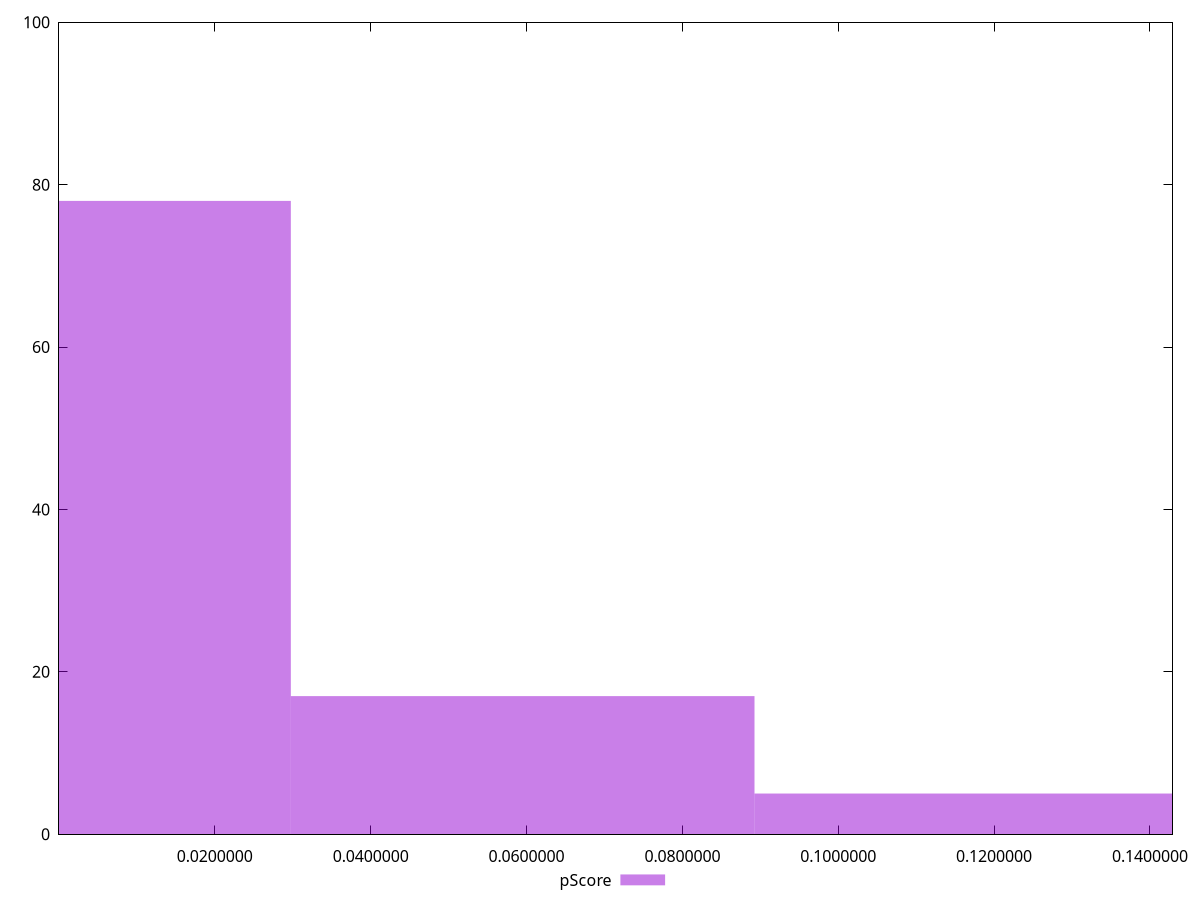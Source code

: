 reset

$pScore <<EOF
0 78
0.05950353791212931 17
0.11900707582425862 5
EOF

set key outside below
set boxwidth 0.05950353791212931
set xrange [5.876016271888496e-7:0.14289830734397002]
set yrange [0:100]
set trange [0:100]
set style fill transparent solid 0.5 noborder
set terminal svg size 640, 490 enhanced background rgb 'white'
set output "report_00015_2021-02-09T16-11-33.973Z/max-potential-fid/samples/pages+cached/pScore/histogram.svg"

plot $pScore title "pScore" with boxes

reset
